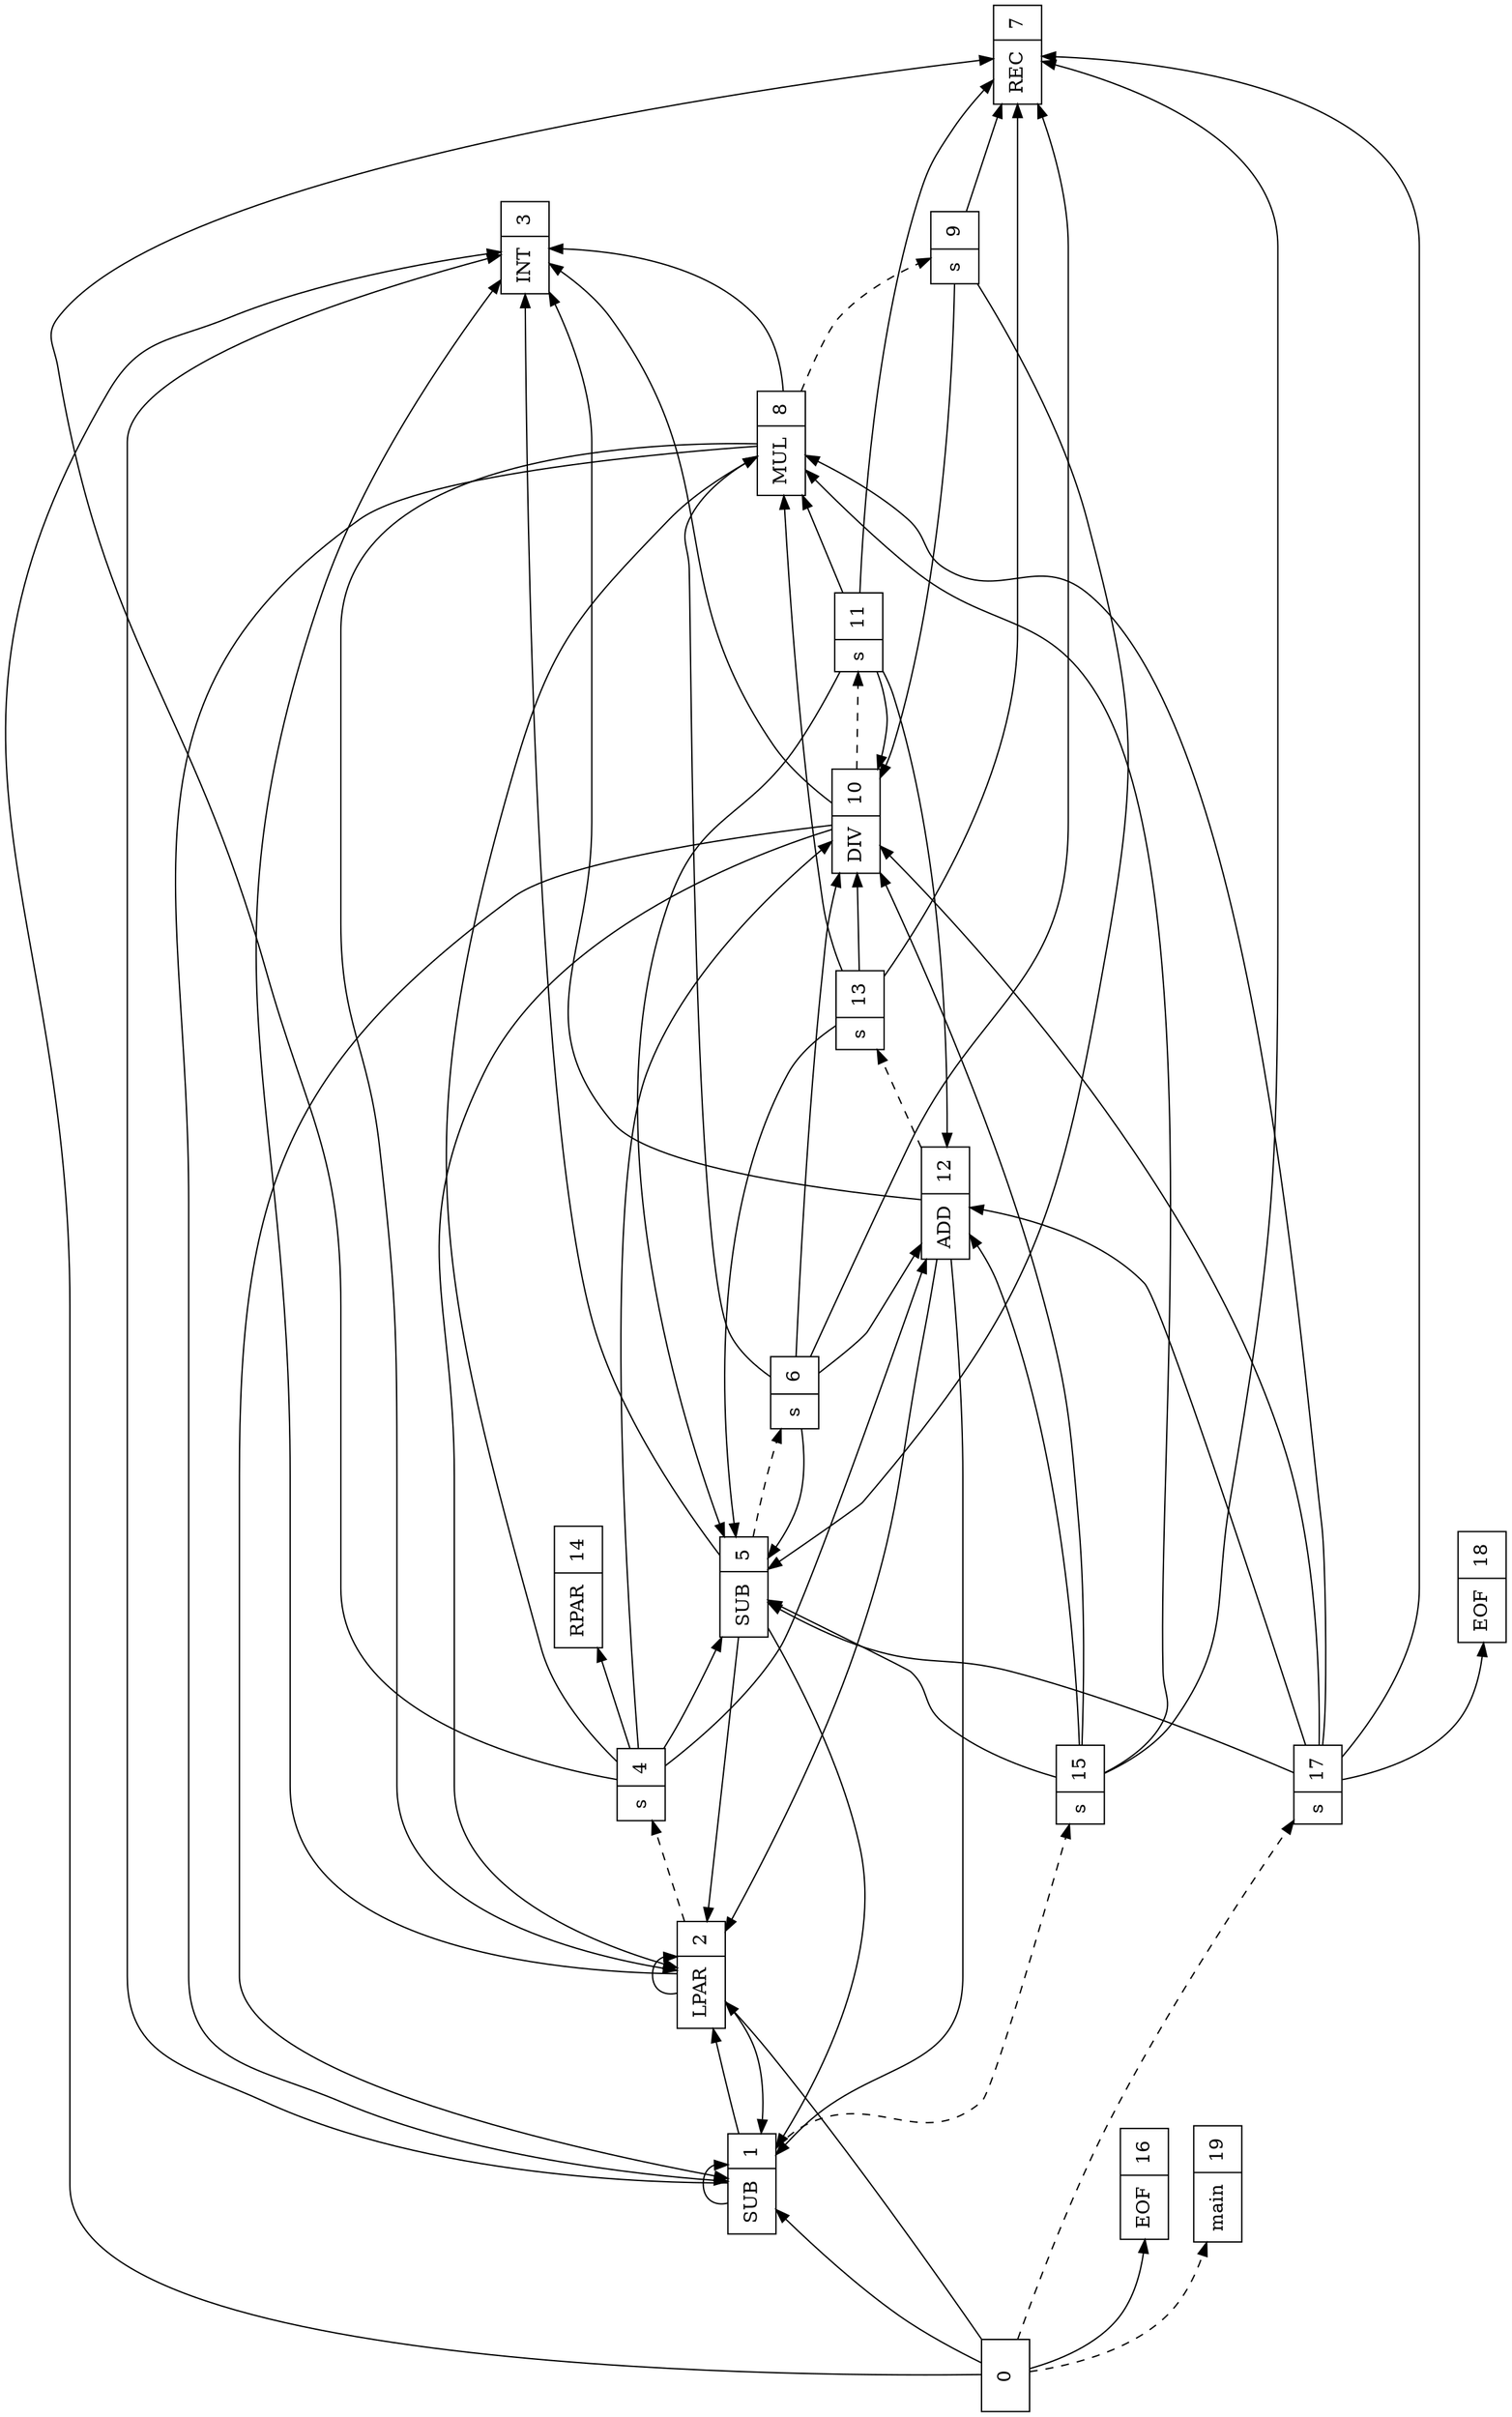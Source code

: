 digraph G {
orientation = landscape;
rankdir = LR;
ratio = compress;
s0 [ label="0", shape = record ] ;
s1 [ label="{SUB|1}", shape = record ] ;
s2 [ label="{LPAR|2}", shape = record ] ;
s3 [ label="{INT|3}", shape = record ] ;
s4 [ label="{s|4}", shape = record ] ;
s5 [ label="{SUB|5}", shape = record ] ;
s6 [ label="{s|6}", shape = record ] ;
s7 [ label="{REC|7}", shape = record ] ;
s8 [ label="{MUL|8}", shape = record ] ;
s9 [ label="{s|9}", shape = record ] ;
s10 [ label="{DIV|10}", shape = record ] ;
s11 [ label="{s|11}", shape = record ] ;
s12 [ label="{ADD|12}", shape = record ] ;
s13 [ label="{s|13}", shape = record ] ;
s14 [ label="{RPAR|14}", shape = record ] ;
s15 [ label="{s|15}", shape = record ] ;
s16 [ label="{EOF|16}", shape = record ] ;
s17 [ label="{s|17}", shape = record ] ;
s18 [ label="{EOF|18}", shape = record ] ;
s19 [ label="{main|19}", shape = record ] ;
s0 -> s1 [ label="        ", style = solid ] ;
s0 -> s2 [ label="        ", style = solid ] ;
s0 -> s3 [ label="        ", style = solid ] ;
s0 -> s16 [ label="        ", style = solid ] ;
s0 -> s17 [ label="        ", style = dashed ] ;
s0 -> s19 [ label="        ", style = dashed ] ;
s1 -> s1 [ label="        ", style = solid ] ;
s1 -> s2 [ label="        ", style = solid ] ;
s1 -> s3 [ label="        ", style = solid ] ;
s1 -> s15 [ label="        ", style = dashed ] ;
s2 -> s1 [ label="        ", style = solid ] ;
s2 -> s2 [ label="        ", style = solid ] ;
s2 -> s3 [ label="        ", style = solid ] ;
s2 -> s4 [ label="        ", style = dashed ] ;
s4 -> s5 [ label="        ", style = solid ] ;
s4 -> s14 [ label="        ", style = solid ] ;
s4 -> s7 [ label="        ", style = solid ] ;
s4 -> s8 [ label="        ", style = solid ] ;
s4 -> s10 [ label="        ", style = solid ] ;
s4 -> s12 [ label="        ", style = solid ] ;
s5 -> s1 [ label="        ", style = solid ] ;
s5 -> s2 [ label="        ", style = solid ] ;
s5 -> s3 [ label="        ", style = solid ] ;
s5 -> s6 [ label="        ", style = dashed ] ;
s6 -> s5 [ label="        ", style = solid ] ;
s6 -> s7 [ label="        ", style = solid ] ;
s6 -> s8 [ label="        ", style = solid ] ;
s6 -> s10 [ label="        ", style = solid ] ;
s6 -> s12 [ label="        ", style = solid ] ;
s8 -> s1 [ label="        ", style = solid ] ;
s8 -> s2 [ label="        ", style = solid ] ;
s8 -> s3 [ label="        ", style = solid ] ;
s8 -> s9 [ label="        ", style = dashed ] ;
s9 -> s5 [ label="        ", style = solid ] ;
s9 -> s7 [ label="        ", style = solid ] ;
s9 -> s10 [ label="        ", style = solid ] ;
s10 -> s1 [ label="        ", style = solid ] ;
s10 -> s2 [ label="        ", style = solid ] ;
s10 -> s3 [ label="        ", style = solid ] ;
s10 -> s11 [ label="        ", style = dashed ] ;
s11 -> s5 [ label="        ", style = solid ] ;
s11 -> s7 [ label="        ", style = solid ] ;
s11 -> s8 [ label="        ", style = solid ] ;
s11 -> s10 [ label="        ", style = solid ] ;
s11 -> s12 [ label="        ", style = solid ] ;
s12 -> s1 [ label="        ", style = solid ] ;
s12 -> s2 [ label="        ", style = solid ] ;
s12 -> s3 [ label="        ", style = solid ] ;
s12 -> s13 [ label="        ", style = dashed ] ;
s13 -> s5 [ label="        ", style = solid ] ;
s13 -> s7 [ label="        ", style = solid ] ;
s13 -> s8 [ label="        ", style = solid ] ;
s13 -> s10 [ label="        ", style = solid ] ;
s15 -> s5 [ label="        ", style = solid ] ;
s15 -> s7 [ label="        ", style = solid ] ;
s15 -> s8 [ label="        ", style = solid ] ;
s15 -> s10 [ label="        ", style = solid ] ;
s15 -> s12 [ label="        ", style = solid ] ;
s17 -> s5 [ label="        ", style = solid ] ;
s17 -> s7 [ label="        ", style = solid ] ;
s17 -> s8 [ label="        ", style = solid ] ;
s17 -> s18 [ label="        ", style = solid ] ;
s17 -> s10 [ label="        ", style = solid ] ;
s17 -> s12 [ label="        ", style = solid ] ;

}
